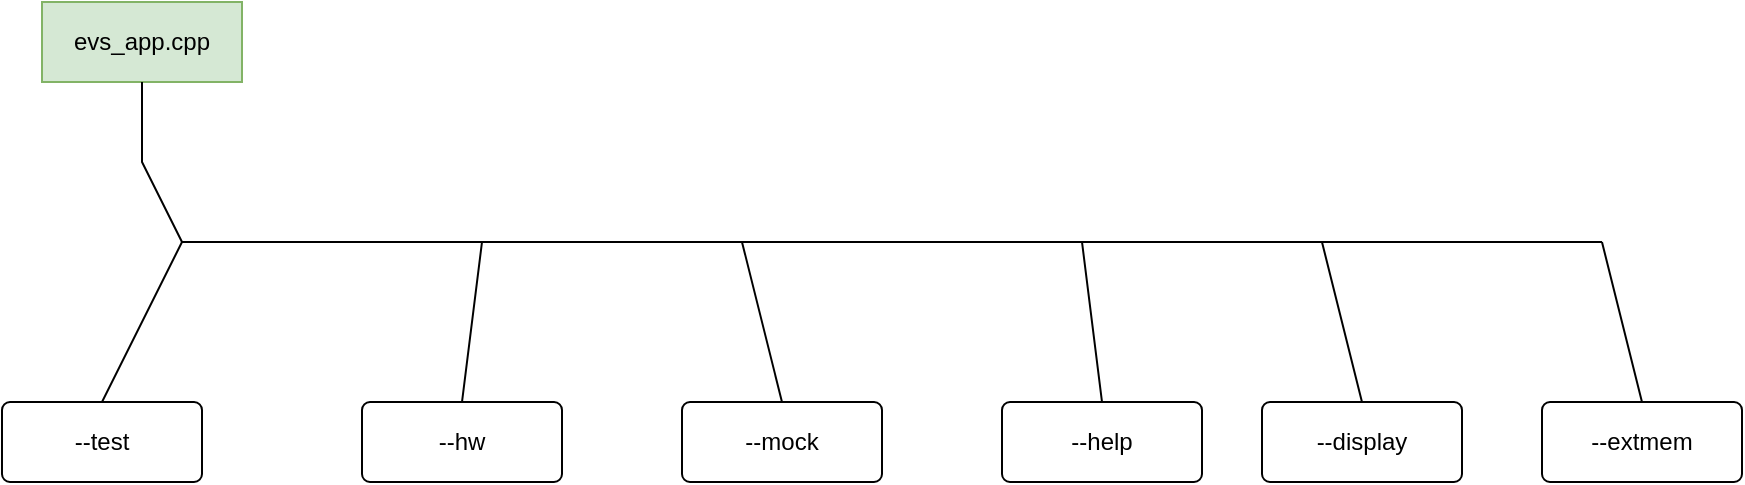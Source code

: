 <mxfile version="16.5.5" type="github">
  <diagram id="wYjvCbYHo53N9OkLd8JK" name="Page-1">
    <mxGraphModel dx="1718" dy="460" grid="1" gridSize="10" guides="1" tooltips="1" connect="1" arrows="1" fold="1" page="1" pageScale="1" pageWidth="850" pageHeight="1100" background="none" math="0" shadow="0">
      <root>
        <mxCell id="0" />
        <mxCell id="1" parent="0" />
        <mxCell id="QBLa57RLadGXSbEtXshh-14" value="evs_app.cpp" style="whiteSpace=wrap;html=1;align=center;fillColor=#d5e8d4;strokeColor=#82b366;" parent="1" vertex="1">
          <mxGeometry width="100" height="40" as="geometry" />
        </mxCell>
        <mxCell id="aIeTteGziZaV32AU0ALh-10" value="--test" style="rounded=1;arcSize=10;whiteSpace=wrap;html=1;align=center;" vertex="1" parent="1">
          <mxGeometry x="-20" y="200" width="100" height="40" as="geometry" />
        </mxCell>
        <mxCell id="aIeTteGziZaV32AU0ALh-11" value="--hw" style="rounded=1;arcSize=10;whiteSpace=wrap;html=1;align=center;" vertex="1" parent="1">
          <mxGeometry x="160" y="200" width="100" height="40" as="geometry" />
        </mxCell>
        <mxCell id="aIeTteGziZaV32AU0ALh-12" value="--mock" style="rounded=1;arcSize=10;whiteSpace=wrap;html=1;align=center;" vertex="1" parent="1">
          <mxGeometry x="320" y="200" width="100" height="40" as="geometry" />
        </mxCell>
        <mxCell id="aIeTteGziZaV32AU0ALh-13" value="--help" style="rounded=1;arcSize=10;whiteSpace=wrap;html=1;align=center;" vertex="1" parent="1">
          <mxGeometry x="480" y="200" width="100" height="40" as="geometry" />
        </mxCell>
        <mxCell id="aIeTteGziZaV32AU0ALh-14" value="--display" style="rounded=1;arcSize=10;whiteSpace=wrap;html=1;align=center;" vertex="1" parent="1">
          <mxGeometry x="610" y="200" width="100" height="40" as="geometry" />
        </mxCell>
        <mxCell id="aIeTteGziZaV32AU0ALh-15" value="--extmem" style="rounded=1;arcSize=10;whiteSpace=wrap;html=1;align=center;" vertex="1" parent="1">
          <mxGeometry x="750" y="200" width="100" height="40" as="geometry" />
        </mxCell>
        <mxCell id="aIeTteGziZaV32AU0ALh-20" value="" style="endArrow=none;html=1;rounded=0;" edge="1" parent="1">
          <mxGeometry relative="1" as="geometry">
            <mxPoint x="70" y="120" as="sourcePoint" />
            <mxPoint x="780" y="120" as="targetPoint" />
          </mxGeometry>
        </mxCell>
        <mxCell id="aIeTteGziZaV32AU0ALh-21" value="" style="endArrow=none;html=1;rounded=0;exitX=0.5;exitY=1;exitDx=0;exitDy=0;" edge="1" parent="1" source="QBLa57RLadGXSbEtXshh-14">
          <mxGeometry relative="1" as="geometry">
            <mxPoint x="340" y="260" as="sourcePoint" />
            <mxPoint x="70" y="120" as="targetPoint" />
            <Array as="points">
              <mxPoint x="50" y="80" />
            </Array>
          </mxGeometry>
        </mxCell>
        <mxCell id="aIeTteGziZaV32AU0ALh-22" value="" style="endArrow=none;html=1;rounded=0;entryX=0.5;entryY=0;entryDx=0;entryDy=0;" edge="1" parent="1" target="aIeTteGziZaV32AU0ALh-10">
          <mxGeometry relative="1" as="geometry">
            <mxPoint x="70" y="120" as="sourcePoint" />
            <mxPoint x="40" y="190" as="targetPoint" />
          </mxGeometry>
        </mxCell>
        <mxCell id="aIeTteGziZaV32AU0ALh-23" value="" style="endArrow=none;html=1;rounded=0;entryX=0.5;entryY=0;entryDx=0;entryDy=0;" edge="1" parent="1" target="aIeTteGziZaV32AU0ALh-11">
          <mxGeometry relative="1" as="geometry">
            <mxPoint x="220" y="120" as="sourcePoint" />
            <mxPoint x="500" y="260" as="targetPoint" />
          </mxGeometry>
        </mxCell>
        <mxCell id="aIeTteGziZaV32AU0ALh-24" value="" style="endArrow=none;html=1;rounded=0;entryX=0.5;entryY=0;entryDx=0;entryDy=0;" edge="1" parent="1" target="aIeTteGziZaV32AU0ALh-12">
          <mxGeometry relative="1" as="geometry">
            <mxPoint x="350" y="120" as="sourcePoint" />
            <mxPoint x="500" y="260" as="targetPoint" />
          </mxGeometry>
        </mxCell>
        <mxCell id="aIeTteGziZaV32AU0ALh-25" value="" style="endArrow=none;html=1;rounded=0;entryX=0.5;entryY=0;entryDx=0;entryDy=0;" edge="1" parent="1" target="aIeTteGziZaV32AU0ALh-13">
          <mxGeometry relative="1" as="geometry">
            <mxPoint x="520" y="120" as="sourcePoint" />
            <mxPoint x="500" y="260" as="targetPoint" />
          </mxGeometry>
        </mxCell>
        <mxCell id="aIeTteGziZaV32AU0ALh-26" value="" style="endArrow=none;html=1;rounded=0;entryX=0.5;entryY=0;entryDx=0;entryDy=0;" edge="1" parent="1" target="aIeTteGziZaV32AU0ALh-14">
          <mxGeometry relative="1" as="geometry">
            <mxPoint x="640" y="120" as="sourcePoint" />
            <mxPoint x="500" y="260" as="targetPoint" />
          </mxGeometry>
        </mxCell>
        <mxCell id="aIeTteGziZaV32AU0ALh-27" value="" style="endArrow=none;html=1;rounded=0;entryX=0.5;entryY=0;entryDx=0;entryDy=0;" edge="1" parent="1" target="aIeTteGziZaV32AU0ALh-15">
          <mxGeometry relative="1" as="geometry">
            <mxPoint x="780" y="120" as="sourcePoint" />
            <mxPoint x="500" y="260" as="targetPoint" />
          </mxGeometry>
        </mxCell>
      </root>
    </mxGraphModel>
  </diagram>
</mxfile>
